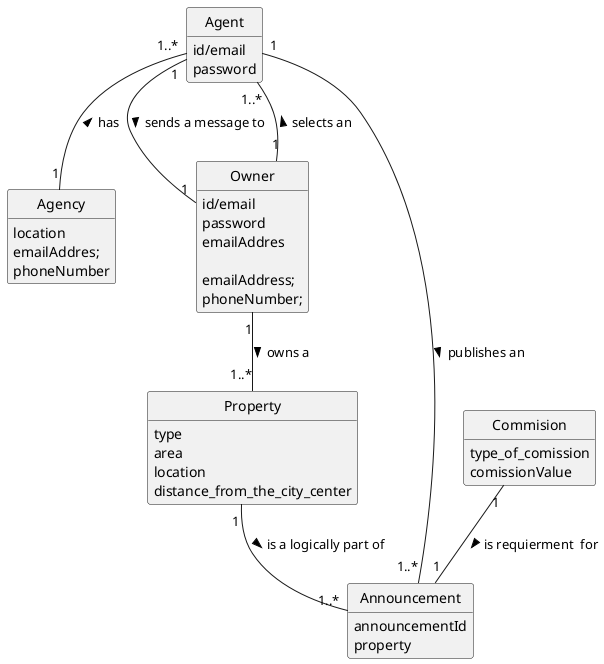 @startuml
skinparam monochrome true
skinparam packageStyle rectangle
skinparam shadowing false

'left to right direction

skinparam classAttributeIconSize 0

hide circle
hide methods

class Agency{
    location
    emailAddres;
    phoneNumber
}
class Agent {
id/email
password
}



class Owner {
id/email
password
emailAddres

emailAddress;
phoneNumber;
}

class Property {
   type
   area
   location
    distance_from_the_city_center
}

class Announcement {
announcementId
     property
  }
 class Commision {
     type_of_comission
     comissionValue
     }

Owner "1" -- "1..*" Agent : selects an >
Owner "1" -- "1..*" Property : owns a >
Agent "1" -- "1..*" Announcement : publishes an >
Agent "1..*" -- "1" Agency : has <
Property "1"-- "1..*"Announcement: is a logically part of  >
Commision "1"--"1" Announcement : is requierment  for >
Agent "1"--"1" Owner : sends a message to >
@enduml